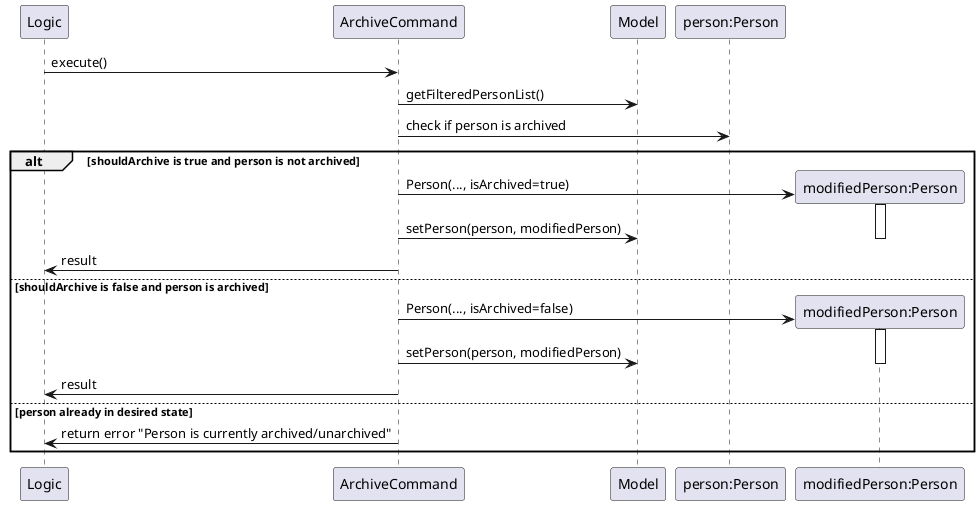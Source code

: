 @startuml

participant Logic
participant ArchiveCommand
participant Model
participant "person:Person"

Logic -> ArchiveCommand : execute()
ArchiveCommand -> Model : getFilteredPersonList()
ArchiveCommand -> "person:Person" : check if person is archived
alt shouldArchive is true and person is not archived
    create "modifiedPerson:Person"
    ArchiveCommand -> "modifiedPerson:Person" : Person(..., isArchived=true)
    activate "modifiedPerson:Person"
    ArchiveCommand -> Model : setPerson(person, modifiedPerson)
    deactivate "modifiedPerson:Person"
    ArchiveCommand -> Logic : result
else shouldArchive is false and person is archived
    create "modifiedPerson:Person"
    ArchiveCommand -> "modifiedPerson:Person" : Person(..., isArchived=false)
    activate "modifiedPerson:Person"
    ArchiveCommand -> Model : setPerson(person, modifiedPerson)
    deactivate "modifiedPerson:Person"
    ArchiveCommand -> Logic : result
else person already in desired state
    ArchiveCommand -> Logic : return error "Person is currently archived/unarchived"
end

deactivate "person:Person"

@enduml
